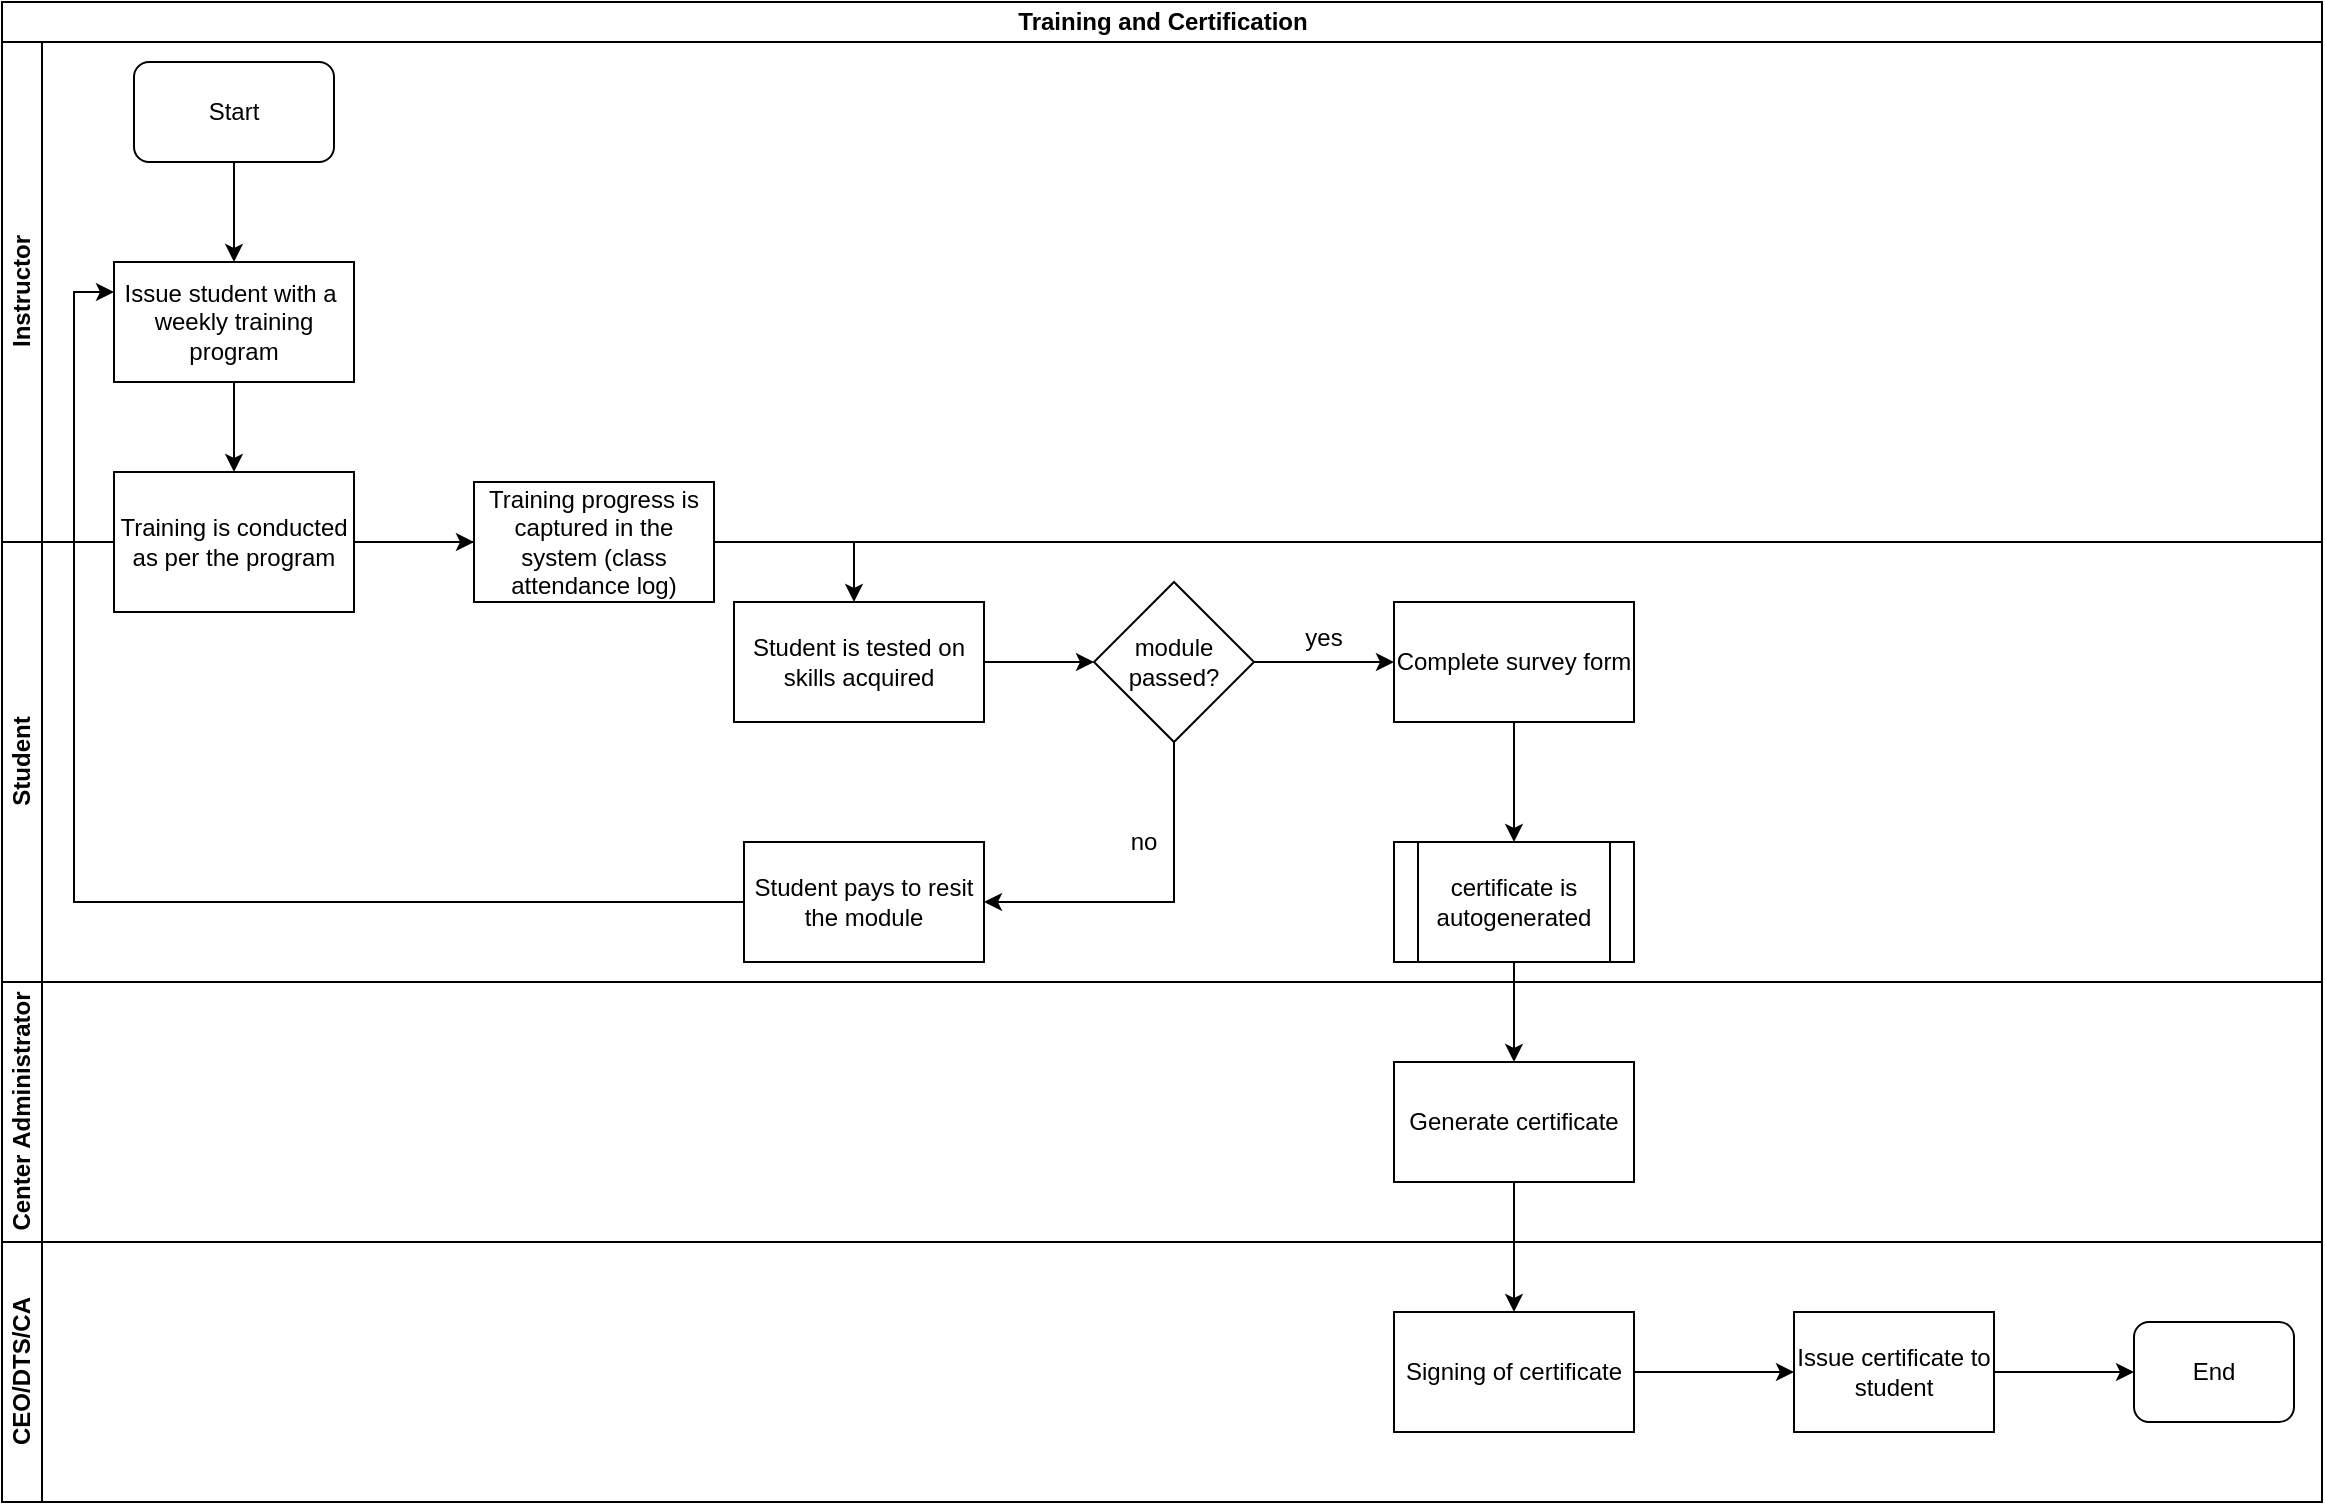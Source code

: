 <mxfile version="13.10.5" type="github">
  <diagram id="uGPZgziH7StoF2qraDm7" name="Page-1">
    <mxGraphModel dx="1038" dy="547" grid="1" gridSize="10" guides="1" tooltips="1" connect="1" arrows="1" fold="1" page="1" pageScale="1" pageWidth="1169" pageHeight="827" math="0" shadow="0">
      <root>
        <mxCell id="0" />
        <mxCell id="1" parent="0" />
        <mxCell id="TOX-AXd9uwdbG_oPJI73-1" value="Training and Certification" style="swimlane;html=1;childLayout=stackLayout;resizeParent=1;resizeParentMax=0;horizontal=1;startSize=20;horizontalStack=0;" vertex="1" parent="1">
          <mxGeometry y="10" width="1160" height="750" as="geometry" />
        </mxCell>
        <mxCell id="TOX-AXd9uwdbG_oPJI73-10" value="" style="edgeStyle=orthogonalEdgeStyle;rounded=0;orthogonalLoop=1;jettySize=auto;html=1;" edge="1" parent="TOX-AXd9uwdbG_oPJI73-1" source="TOX-AXd9uwdbG_oPJI73-8" target="TOX-AXd9uwdbG_oPJI73-9">
          <mxGeometry relative="1" as="geometry" />
        </mxCell>
        <mxCell id="TOX-AXd9uwdbG_oPJI73-2" value="Instructor" style="swimlane;html=1;startSize=20;horizontal=0;" vertex="1" parent="TOX-AXd9uwdbG_oPJI73-1">
          <mxGeometry y="20" width="1160" height="250" as="geometry" />
        </mxCell>
        <mxCell id="TOX-AXd9uwdbG_oPJI73-5" value="Start" style="rounded=1;whiteSpace=wrap;html=1;" vertex="1" parent="TOX-AXd9uwdbG_oPJI73-2">
          <mxGeometry x="66" y="10" width="100" height="50" as="geometry" />
        </mxCell>
        <mxCell id="TOX-AXd9uwdbG_oPJI73-8" value="Issue student with a&amp;nbsp; weekly training program" style="rounded=0;whiteSpace=wrap;html=1;" vertex="1" parent="TOX-AXd9uwdbG_oPJI73-2">
          <mxGeometry x="56" y="110" width="120" height="60" as="geometry" />
        </mxCell>
        <mxCell id="TOX-AXd9uwdbG_oPJI73-7" value="" style="edgeStyle=orthogonalEdgeStyle;rounded=0;orthogonalLoop=1;jettySize=auto;html=1;entryX=0.5;entryY=0;entryDx=0;entryDy=0;" edge="1" parent="TOX-AXd9uwdbG_oPJI73-2" source="TOX-AXd9uwdbG_oPJI73-5" target="TOX-AXd9uwdbG_oPJI73-8">
          <mxGeometry relative="1" as="geometry">
            <mxPoint x="116" y="135" as="targetPoint" />
          </mxGeometry>
        </mxCell>
        <mxCell id="TOX-AXd9uwdbG_oPJI73-3" value="Student" style="swimlane;html=1;startSize=20;horizontal=0;" vertex="1" parent="TOX-AXd9uwdbG_oPJI73-1">
          <mxGeometry y="270" width="1160" height="220" as="geometry" />
        </mxCell>
        <mxCell id="TOX-AXd9uwdbG_oPJI73-9" value="Training is conducted as per the program" style="whiteSpace=wrap;html=1;rounded=0;" vertex="1" parent="TOX-AXd9uwdbG_oPJI73-3">
          <mxGeometry x="56" y="-35" width="120" height="70" as="geometry" />
        </mxCell>
        <mxCell id="TOX-AXd9uwdbG_oPJI73-13" value="Student is tested on skills acquired" style="whiteSpace=wrap;html=1;rounded=0;" vertex="1" parent="TOX-AXd9uwdbG_oPJI73-3">
          <mxGeometry x="366" y="30" width="125" height="60" as="geometry" />
        </mxCell>
        <mxCell id="TOX-AXd9uwdbG_oPJI73-15" value="module passed?" style="rhombus;whiteSpace=wrap;html=1;rounded=0;" vertex="1" parent="TOX-AXd9uwdbG_oPJI73-3">
          <mxGeometry x="546" y="20" width="80" height="80" as="geometry" />
        </mxCell>
        <mxCell id="TOX-AXd9uwdbG_oPJI73-16" value="" style="edgeStyle=orthogonalEdgeStyle;rounded=0;orthogonalLoop=1;jettySize=auto;html=1;" edge="1" parent="TOX-AXd9uwdbG_oPJI73-3" source="TOX-AXd9uwdbG_oPJI73-13" target="TOX-AXd9uwdbG_oPJI73-15">
          <mxGeometry relative="1" as="geometry" />
        </mxCell>
        <mxCell id="TOX-AXd9uwdbG_oPJI73-19" value="yes" style="text;html=1;strokeColor=none;fillColor=none;align=center;verticalAlign=middle;whiteSpace=wrap;rounded=0;" vertex="1" parent="TOX-AXd9uwdbG_oPJI73-3">
          <mxGeometry x="641" y="38" width="40" height="20" as="geometry" />
        </mxCell>
        <mxCell id="TOX-AXd9uwdbG_oPJI73-17" value="Complete survey form" style="whiteSpace=wrap;html=1;rounded=0;" vertex="1" parent="TOX-AXd9uwdbG_oPJI73-3">
          <mxGeometry x="696" y="30" width="120" height="60" as="geometry" />
        </mxCell>
        <mxCell id="TOX-AXd9uwdbG_oPJI73-18" value="" style="edgeStyle=orthogonalEdgeStyle;rounded=0;orthogonalLoop=1;jettySize=auto;html=1;" edge="1" parent="TOX-AXd9uwdbG_oPJI73-3" source="TOX-AXd9uwdbG_oPJI73-15" target="TOX-AXd9uwdbG_oPJI73-17">
          <mxGeometry relative="1" as="geometry" />
        </mxCell>
        <mxCell id="TOX-AXd9uwdbG_oPJI73-21" value="" style="edgeStyle=orthogonalEdgeStyle;rounded=0;orthogonalLoop=1;jettySize=auto;html=1;entryX=0.5;entryY=0;entryDx=0;entryDy=0;" edge="1" parent="TOX-AXd9uwdbG_oPJI73-3" source="TOX-AXd9uwdbG_oPJI73-17" target="TOX-AXd9uwdbG_oPJI73-22">
          <mxGeometry relative="1" as="geometry">
            <mxPoint x="756" y="150" as="targetPoint" />
          </mxGeometry>
        </mxCell>
        <mxCell id="TOX-AXd9uwdbG_oPJI73-22" value="certificate is autogenerated" style="shape=process;whiteSpace=wrap;html=1;backgroundOutline=1;" vertex="1" parent="TOX-AXd9uwdbG_oPJI73-3">
          <mxGeometry x="696" y="150" width="120" height="60" as="geometry" />
        </mxCell>
        <mxCell id="TOX-AXd9uwdbG_oPJI73-34" value="Student pays to resit the module" style="whiteSpace=wrap;html=1;rounded=0;" vertex="1" parent="TOX-AXd9uwdbG_oPJI73-3">
          <mxGeometry x="371" y="150" width="120" height="60" as="geometry" />
        </mxCell>
        <mxCell id="TOX-AXd9uwdbG_oPJI73-35" value="" style="edgeStyle=orthogonalEdgeStyle;rounded=0;orthogonalLoop=1;jettySize=auto;html=1;" edge="1" parent="TOX-AXd9uwdbG_oPJI73-3" source="TOX-AXd9uwdbG_oPJI73-15" target="TOX-AXd9uwdbG_oPJI73-34">
          <mxGeometry relative="1" as="geometry">
            <Array as="points">
              <mxPoint x="586" y="180" />
            </Array>
          </mxGeometry>
        </mxCell>
        <mxCell id="TOX-AXd9uwdbG_oPJI73-38" value="no" style="text;html=1;strokeColor=none;fillColor=none;align=center;verticalAlign=middle;whiteSpace=wrap;rounded=0;" vertex="1" parent="TOX-AXd9uwdbG_oPJI73-3">
          <mxGeometry x="551" y="140" width="40" height="20" as="geometry" />
        </mxCell>
        <mxCell id="TOX-AXd9uwdbG_oPJI73-4" value="Center Administrator" style="swimlane;html=1;startSize=20;horizontal=0;" vertex="1" parent="TOX-AXd9uwdbG_oPJI73-1">
          <mxGeometry y="490" width="1160" height="130" as="geometry" />
        </mxCell>
        <mxCell id="TOX-AXd9uwdbG_oPJI73-23" value="Generate certificate" style="whiteSpace=wrap;html=1;" vertex="1" parent="TOX-AXd9uwdbG_oPJI73-4">
          <mxGeometry x="696" y="40" width="120" height="60" as="geometry" />
        </mxCell>
        <mxCell id="TOX-AXd9uwdbG_oPJI73-24" value="" style="edgeStyle=orthogonalEdgeStyle;rounded=0;orthogonalLoop=1;jettySize=auto;html=1;" edge="1" parent="TOX-AXd9uwdbG_oPJI73-1" source="TOX-AXd9uwdbG_oPJI73-22" target="TOX-AXd9uwdbG_oPJI73-23">
          <mxGeometry relative="1" as="geometry" />
        </mxCell>
        <mxCell id="TOX-AXd9uwdbG_oPJI73-25" value="CEO/DTS/CA" style="swimlane;html=1;startSize=20;horizontal=0;" vertex="1" parent="TOX-AXd9uwdbG_oPJI73-1">
          <mxGeometry y="620" width="1160" height="130" as="geometry" />
        </mxCell>
        <mxCell id="TOX-AXd9uwdbG_oPJI73-27" value="Signing of certificate" style="whiteSpace=wrap;html=1;" vertex="1" parent="TOX-AXd9uwdbG_oPJI73-25">
          <mxGeometry x="696" y="35" width="120" height="60" as="geometry" />
        </mxCell>
        <mxCell id="TOX-AXd9uwdbG_oPJI73-33" value="End" style="rounded=1;whiteSpace=wrap;html=1;" vertex="1" parent="TOX-AXd9uwdbG_oPJI73-25">
          <mxGeometry x="1066" y="40" width="80" height="50" as="geometry" />
        </mxCell>
        <mxCell id="TOX-AXd9uwdbG_oPJI73-28" value="" style="edgeStyle=orthogonalEdgeStyle;rounded=0;orthogonalLoop=1;jettySize=auto;html=1;" edge="1" parent="TOX-AXd9uwdbG_oPJI73-1" source="TOX-AXd9uwdbG_oPJI73-23" target="TOX-AXd9uwdbG_oPJI73-27">
          <mxGeometry relative="1" as="geometry" />
        </mxCell>
        <mxCell id="TOX-AXd9uwdbG_oPJI73-37" value="" style="edgeStyle=orthogonalEdgeStyle;rounded=0;orthogonalLoop=1;jettySize=auto;html=1;entryX=0;entryY=0.25;entryDx=0;entryDy=0;" edge="1" parent="TOX-AXd9uwdbG_oPJI73-1" source="TOX-AXd9uwdbG_oPJI73-34" target="TOX-AXd9uwdbG_oPJI73-8">
          <mxGeometry relative="1" as="geometry">
            <mxPoint x="291" y="450" as="targetPoint" />
          </mxGeometry>
        </mxCell>
        <mxCell id="TOX-AXd9uwdbG_oPJI73-11" value="Training progress is captured in the system (class attendance log)" style="whiteSpace=wrap;html=1;rounded=0;" vertex="1" parent="1">
          <mxGeometry x="236" y="250" width="120" height="60" as="geometry" />
        </mxCell>
        <mxCell id="TOX-AXd9uwdbG_oPJI73-12" value="" style="edgeStyle=orthogonalEdgeStyle;rounded=0;orthogonalLoop=1;jettySize=auto;html=1;" edge="1" parent="1" source="TOX-AXd9uwdbG_oPJI73-9" target="TOX-AXd9uwdbG_oPJI73-11">
          <mxGeometry relative="1" as="geometry" />
        </mxCell>
        <mxCell id="TOX-AXd9uwdbG_oPJI73-14" value="" style="edgeStyle=orthogonalEdgeStyle;rounded=0;orthogonalLoop=1;jettySize=auto;html=1;exitX=1;exitY=0.5;exitDx=0;exitDy=0;" edge="1" parent="1" source="TOX-AXd9uwdbG_oPJI73-11" target="TOX-AXd9uwdbG_oPJI73-13">
          <mxGeometry relative="1" as="geometry">
            <mxPoint x="326" y="390" as="sourcePoint" />
            <Array as="points">
              <mxPoint x="426" y="280" />
              <mxPoint x="426" y="350" />
            </Array>
          </mxGeometry>
        </mxCell>
        <mxCell id="TOX-AXd9uwdbG_oPJI73-32" value="" style="edgeStyle=orthogonalEdgeStyle;rounded=0;orthogonalLoop=1;jettySize=auto;html=1;entryX=0;entryY=0.5;entryDx=0;entryDy=0;" edge="1" parent="1" source="TOX-AXd9uwdbG_oPJI73-29" target="TOX-AXd9uwdbG_oPJI73-33">
          <mxGeometry relative="1" as="geometry">
            <mxPoint x="1056" y="695" as="targetPoint" />
          </mxGeometry>
        </mxCell>
        <mxCell id="TOX-AXd9uwdbG_oPJI73-29" value="Issue certificate to student" style="whiteSpace=wrap;html=1;" vertex="1" parent="1">
          <mxGeometry x="896" y="665" width="100" height="60" as="geometry" />
        </mxCell>
        <mxCell id="TOX-AXd9uwdbG_oPJI73-30" value="" style="edgeStyle=orthogonalEdgeStyle;rounded=0;orthogonalLoop=1;jettySize=auto;html=1;" edge="1" parent="1" source="TOX-AXd9uwdbG_oPJI73-27" target="TOX-AXd9uwdbG_oPJI73-29">
          <mxGeometry relative="1" as="geometry" />
        </mxCell>
      </root>
    </mxGraphModel>
  </diagram>
</mxfile>
